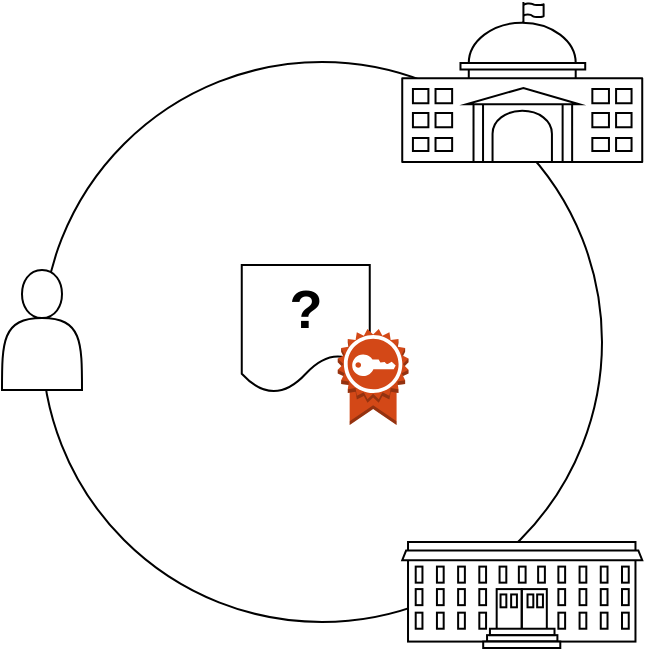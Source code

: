 <mxfile version="17.4.2" type="device"><diagram id="KhtGKtpJciJYfGsW8KL1" name="Page-1"><mxGraphModel dx="2574" dy="1505" grid="1" gridSize="10" guides="1" tooltips="1" connect="1" arrows="1" fold="1" page="1" pageScale="1" pageWidth="1169" pageHeight="827" math="0" shadow="0"><root><mxCell id="0"/><mxCell id="1" parent="0"/><mxCell id="CJR3LOj0K2AIYwF1CCsW-2" value="" style="ellipse;fillColor=none;" vertex="1" parent="1"><mxGeometry x="160" y="280" width="280" height="280" as="geometry"/></mxCell><mxCell id="jZOYm5ovYRvT1WSxN8QP-2" value="" style="shape=actor;whiteSpace=wrap;html=1;verticalAlign=bottom;" parent="1" vertex="1"><mxGeometry x="140" y="384" width="40" height="60" as="geometry"/></mxCell><mxCell id="jZOYm5ovYRvT1WSxN8QP-1" value="" style="shape=mxgraph.cisco.buildings.university;html=1;pointerEvents=1;dashed=0;strokeWidth=1;verticalLabelPosition=bottom;verticalAlign=top;align=center;outlineConnect=0;" parent="1" vertex="1"><mxGeometry x="340.12" y="520" width="120" height="53" as="geometry"/></mxCell><mxCell id="jZOYm5ovYRvT1WSxN8QP-4" value="" style="shape=mxgraph.cisco.buildings.government_building;html=1;pointerEvents=1;dashed=0;strokeWidth=1;verticalLabelPosition=bottom;verticalAlign=top;align=center;outlineConnect=0;" parent="1" vertex="1"><mxGeometry x="340.12" y="250" width="120" height="80" as="geometry"/></mxCell><mxCell id="CJR3LOj0K2AIYwF1CCsW-3" value="" style="group" vertex="1" connectable="0" parent="1"><mxGeometry x="259.88" y="381.5" width="80.24" height="77" as="geometry"/></mxCell><mxCell id="jZOYm5ovYRvT1WSxN8QP-5" value="&lt;b&gt;&lt;font style=&quot;font-size: 27px&quot;&gt;?&lt;/font&gt;&lt;/b&gt;" style="shape=document;whiteSpace=wrap;html=1;boundedLbl=1;strokeColor=default;strokeWidth=1;fillColor=none;" parent="CJR3LOj0K2AIYwF1CCsW-3" vertex="1"><mxGeometry width="63.995" height="64" as="geometry"/></mxCell><mxCell id="jZOYm5ovYRvT1WSxN8QP-6" value="" style="outlineConnect=0;dashed=0;verticalLabelPosition=bottom;verticalAlign=top;align=center;html=1;shape=mxgraph.aws3.certificate;fillColor=#D34817;gradientColor=none;strokeColor=default;strokeWidth=1;" parent="CJR3LOj0K2AIYwF1CCsW-3" vertex="1"><mxGeometry x="47.997" y="32" width="35.373" height="48" as="geometry"/></mxCell></root></mxGraphModel></diagram></mxfile>